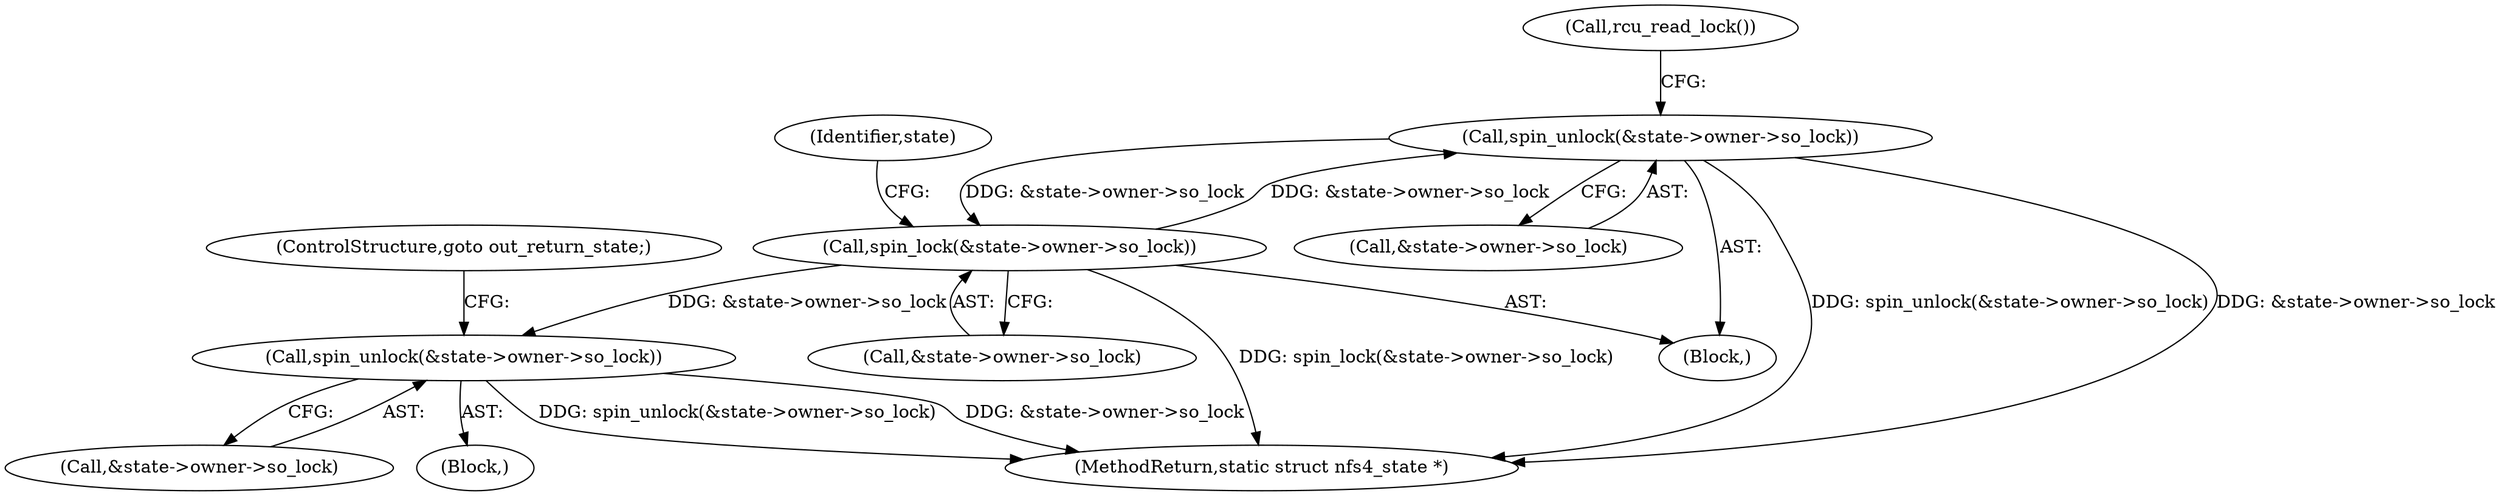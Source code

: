 digraph "0_linux_dc0b027dfadfcb8a5504f7d8052754bf8d501ab9_21@pointer" {
"1000169" [label="(Call,spin_unlock(&state->owner->so_lock))"];
"1000146" [label="(Call,spin_lock(&state->owner->so_lock))"];
"1000169" [label="(Call,spin_unlock(&state->owner->so_lock))"];
"1000161" [label="(Call,spin_unlock(&state->owner->so_lock))"];
"1000161" [label="(Call,spin_unlock(&state->owner->so_lock))"];
"1000155" [label="(Identifier,state)"];
"1000176" [label="(Call,rcu_read_lock())"];
"1000170" [label="(Call,&state->owner->so_lock)"];
"1000146" [label="(Call,spin_lock(&state->owner->so_lock))"];
"1000147" [label="(Call,&state->owner->so_lock)"];
"1000168" [label="(ControlStructure,goto out_return_state;)"];
"1000162" [label="(Call,&state->owner->so_lock)"];
"1000250" [label="(MethodReturn,static struct nfs4_state *)"];
"1000145" [label="(Block,)"];
"1000169" [label="(Call,spin_unlock(&state->owner->so_lock))"];
"1000157" [label="(Block,)"];
"1000169" -> "1000145"  [label="AST: "];
"1000169" -> "1000170"  [label="CFG: "];
"1000170" -> "1000169"  [label="AST: "];
"1000176" -> "1000169"  [label="CFG: "];
"1000169" -> "1000250"  [label="DDG: spin_unlock(&state->owner->so_lock)"];
"1000169" -> "1000250"  [label="DDG: &state->owner->so_lock"];
"1000169" -> "1000146"  [label="DDG: &state->owner->so_lock"];
"1000146" -> "1000169"  [label="DDG: &state->owner->so_lock"];
"1000146" -> "1000145"  [label="AST: "];
"1000146" -> "1000147"  [label="CFG: "];
"1000147" -> "1000146"  [label="AST: "];
"1000155" -> "1000146"  [label="CFG: "];
"1000146" -> "1000250"  [label="DDG: spin_lock(&state->owner->so_lock)"];
"1000146" -> "1000161"  [label="DDG: &state->owner->so_lock"];
"1000161" -> "1000157"  [label="AST: "];
"1000161" -> "1000162"  [label="CFG: "];
"1000162" -> "1000161"  [label="AST: "];
"1000168" -> "1000161"  [label="CFG: "];
"1000161" -> "1000250"  [label="DDG: spin_unlock(&state->owner->so_lock)"];
"1000161" -> "1000250"  [label="DDG: &state->owner->so_lock"];
}
